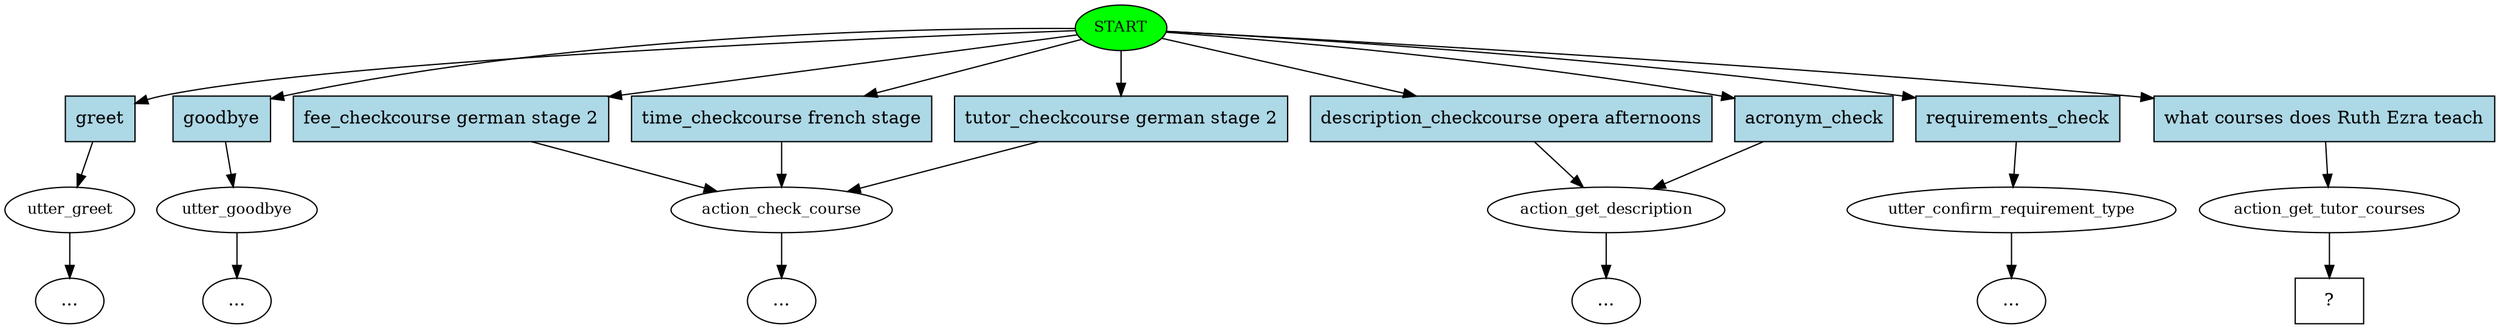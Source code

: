 digraph  {
0 [class="start active", fillcolor=green, fontsize=12, label=START, style=filled];
1 [class="", fontsize=12, label=utter_greet];
2 [class="", fontsize=12, label=utter_goodbye];
"-4" [class=ellipsis, label="..."];
3 [class="", fontsize=12, label=action_check_course];
7 [class="", fontsize=12, label=action_get_description];
11 [class="", fontsize=12, label=utter_confirm_requirement_type];
"-13" [class=ellipsis, label="..."];
"-21" [class=ellipsis, label="..."];
"-24" [class=ellipsis, label="..."];
"-25" [class=ellipsis, label="..."];
24 [class=active, fontsize=12, label=action_get_tutor_courses];
25 [class="intent dashed active", label="  ?  ", shape=rect];
26 [class=intent, fillcolor=lightblue, label=greet, shape=rect, style=filled];
27 [class=intent, fillcolor=lightblue, label=goodbye, shape=rect, style=filled];
28 [class=intent, fillcolor=lightblue, label="fee_checkcourse german stage 2", shape=rect, style=filled];
29 [class=intent, fillcolor=lightblue, label="time_checkcourse french stage", shape=rect, style=filled];
30 [class=intent, fillcolor=lightblue, label="tutor_checkcourse german stage 2", shape=rect, style=filled];
31 [class=intent, fillcolor=lightblue, label="description_checkcourse opera afternoons", shape=rect, style=filled];
32 [class=intent, fillcolor=lightblue, label=acronym_check, shape=rect, style=filled];
33 [class=intent, fillcolor=lightblue, label=requirements_check, shape=rect, style=filled];
34 [class="intent active", fillcolor=lightblue, label="what courses does Ruth Ezra teach", shape=rect, style=filled];
0 -> 26  [class="", key=0];
0 -> 27  [class="", key=0];
0 -> 28  [class="", key=0];
0 -> 29  [class="", key=0];
0 -> 30  [class="", key=0];
0 -> 31  [class="", key=0];
0 -> 32  [class="", key=0];
0 -> 33  [class="", key=0];
0 -> 34  [class=active, key=0];
1 -> "-24"  [class="", key=NONE, label=""];
2 -> "-4"  [class="", key=NONE, label=""];
3 -> "-21"  [class="", key=NONE, label=""];
7 -> "-25"  [class="", key=NONE, label=""];
11 -> "-13"  [class="", key=NONE, label=""];
24 -> 25  [class=active, key=NONE, label=""];
26 -> 1  [class="", key=0];
27 -> 2  [class="", key=0];
28 -> 3  [class="", key=0];
29 -> 3  [class="", key=0];
30 -> 3  [class="", key=0];
31 -> 7  [class="", key=0];
32 -> 7  [class="", key=0];
33 -> 11  [class="", key=0];
34 -> 24  [class=active, key=0];
}
